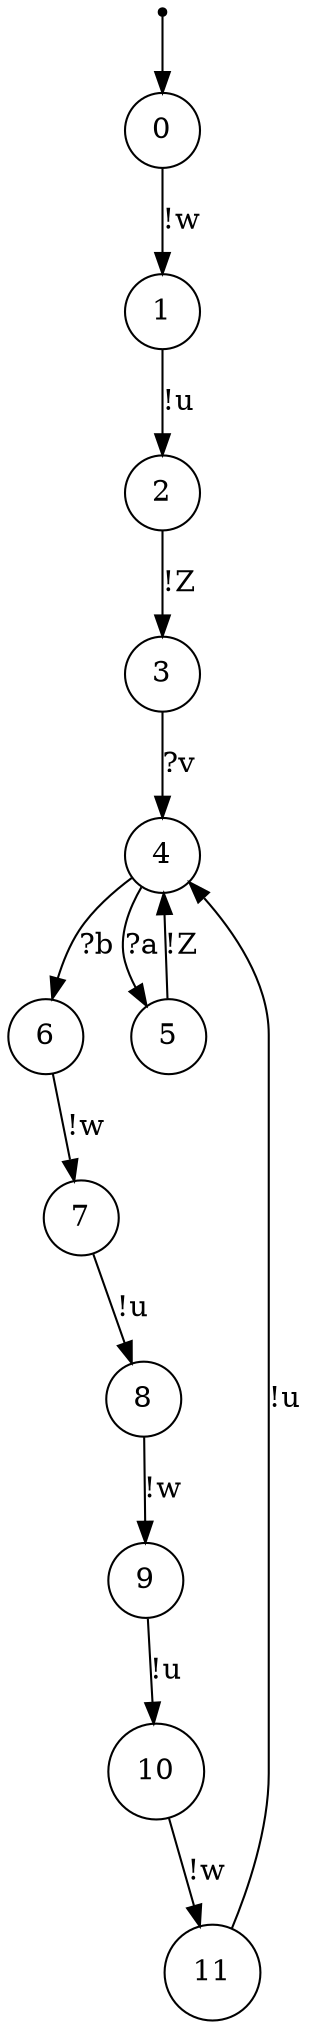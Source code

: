 digraph {
 node [shape=point] ENTRY
 node [shape=circle]
 ENTRY -> 0
0 -> 1 [label="!w"]
1 -> 2 [label="!u"]
2 -> 3 [label="!Z"]
3 -> 4 [label="?v"]
4 -> 6 [label="?b"]
6 -> 7 [label="!w"]
7 -> 8 [label="!u"]
8 -> 9 [label="!w"]
9 -> 10 [label="!u"]
10 -> 11 [label="!w"]
11 -> 4 [label="!u"]
4 -> 5 [label="?a"]
5 -> 4 [label="!Z"]
}